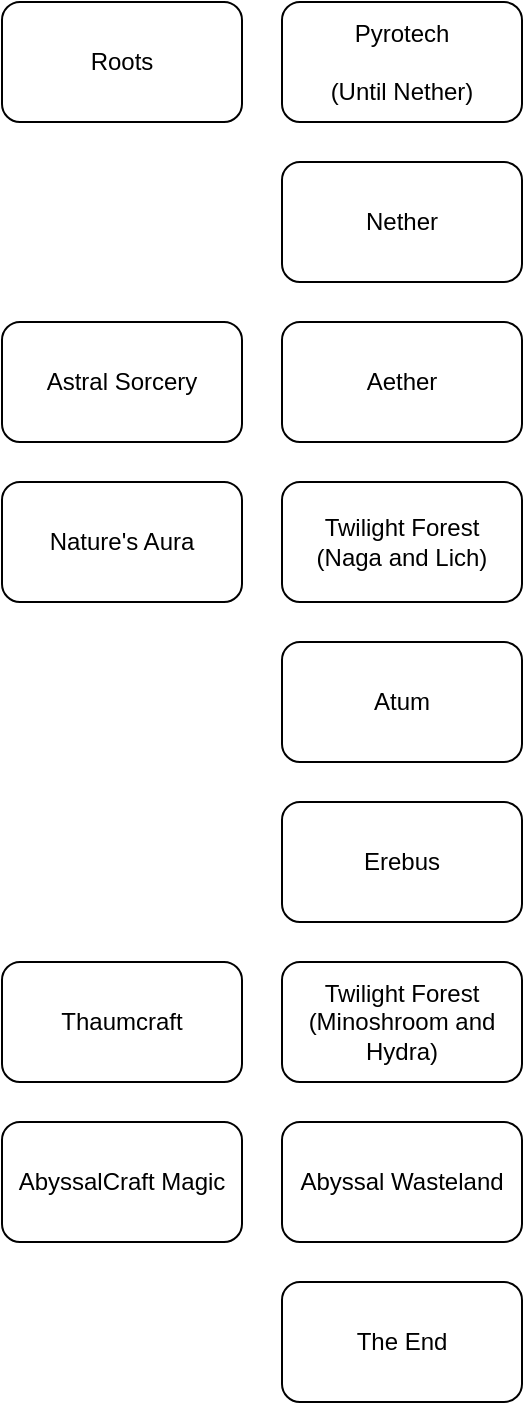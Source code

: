 <mxfile version="12.1.7" type="device" pages="1"><diagram id="41EOxBy9lJ99vBbuCk9O" name="Page-1"><mxGraphModel dx="1422" dy="822" grid="1" gridSize="10" guides="1" tooltips="1" connect="1" arrows="1" fold="1" page="1" pageScale="1" pageWidth="850" pageHeight="1100" math="0" shadow="0"><root><mxCell id="0"/><mxCell id="1" parent="0"/><mxCell id="0nkF71p9gDKSAROCYUWq-1" value="Pyrotech&lt;br&gt;&lt;br&gt;(Until Nether)" style="rounded=1;whiteSpace=wrap;html=1;" vertex="1" parent="1"><mxGeometry x="390" y="40" width="120" height="60" as="geometry"/></mxCell><mxCell id="0nkF71p9gDKSAROCYUWq-2" value="Roots" style="rounded=1;whiteSpace=wrap;html=1;" vertex="1" parent="1"><mxGeometry x="250" y="40" width="120" height="60" as="geometry"/></mxCell><mxCell id="0nkF71p9gDKSAROCYUWq-3" value="Nether" style="rounded=1;whiteSpace=wrap;html=1;" vertex="1" parent="1"><mxGeometry x="390" y="120" width="120" height="60" as="geometry"/></mxCell><mxCell id="0nkF71p9gDKSAROCYUWq-4" value="Aether" style="rounded=1;whiteSpace=wrap;html=1;" vertex="1" parent="1"><mxGeometry x="390" y="200" width="120" height="60" as="geometry"/></mxCell><mxCell id="0nkF71p9gDKSAROCYUWq-5" value="Astral Sorcery" style="rounded=1;whiteSpace=wrap;html=1;" vertex="1" parent="1"><mxGeometry x="250" y="200" width="120" height="60" as="geometry"/></mxCell><mxCell id="0nkF71p9gDKSAROCYUWq-6" value="Twilight Forest&lt;br&gt;(Naga and Lich)" style="rounded=1;whiteSpace=wrap;html=1;" vertex="1" parent="1"><mxGeometry x="390" y="280" width="120" height="60" as="geometry"/></mxCell><mxCell id="0nkF71p9gDKSAROCYUWq-7" value="Nature's Aura" style="rounded=1;whiteSpace=wrap;html=1;" vertex="1" parent="1"><mxGeometry x="250" y="280" width="120" height="60" as="geometry"/></mxCell><mxCell id="0nkF71p9gDKSAROCYUWq-8" value="Atum" style="rounded=1;whiteSpace=wrap;html=1;" vertex="1" parent="1"><mxGeometry x="390" y="360" width="120" height="60" as="geometry"/></mxCell><mxCell id="0nkF71p9gDKSAROCYUWq-9" value="Erebus" style="rounded=1;whiteSpace=wrap;html=1;" vertex="1" parent="1"><mxGeometry x="390" y="440" width="120" height="60" as="geometry"/></mxCell><mxCell id="0nkF71p9gDKSAROCYUWq-10" value="Twilight Forest (Minoshroom and Hydra)" style="rounded=1;whiteSpace=wrap;html=1;" vertex="1" parent="1"><mxGeometry x="390" y="520" width="120" height="60" as="geometry"/></mxCell><mxCell id="0nkF71p9gDKSAROCYUWq-11" value="Abyssal Wasteland" style="rounded=1;whiteSpace=wrap;html=1;" vertex="1" parent="1"><mxGeometry x="390" y="600" width="120" height="60" as="geometry"/></mxCell><mxCell id="0nkF71p9gDKSAROCYUWq-12" value="The End" style="rounded=1;whiteSpace=wrap;html=1;" vertex="1" parent="1"><mxGeometry x="390" y="680" width="120" height="60" as="geometry"/></mxCell><mxCell id="0nkF71p9gDKSAROCYUWq-13" value="AbyssalCraft Magic" style="rounded=1;whiteSpace=wrap;html=1;" vertex="1" parent="1"><mxGeometry x="250" y="600" width="120" height="60" as="geometry"/></mxCell><mxCell id="0nkF71p9gDKSAROCYUWq-14" value="Thaumcraft" style="rounded=1;whiteSpace=wrap;html=1;" vertex="1" parent="1"><mxGeometry x="250" y="520" width="120" height="60" as="geometry"/></mxCell></root></mxGraphModel></diagram></mxfile>